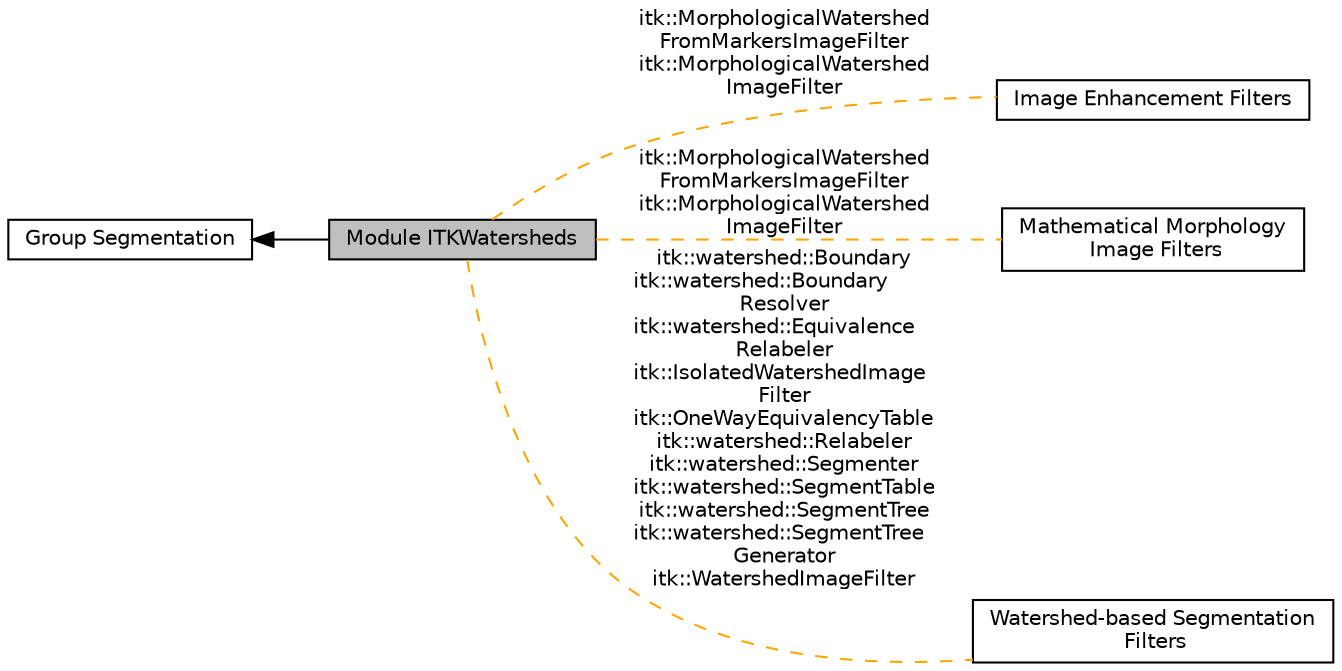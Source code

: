 digraph "Module ITKWatersheds"
{
  edge [fontname="Helvetica",fontsize="10",labelfontname="Helvetica",labelfontsize="10"];
  node [fontname="Helvetica",fontsize="10",shape=box];
  rankdir=LR;
  Node2 [label="Group Segmentation",height=0.2,width=0.4,color="black", fillcolor="white", style="filled",URL="$group__Group-Segmentation.html",tooltip=" "];
  Node1 [label="Module ITKWatersheds",height=0.2,width=0.4,color="black", fillcolor="grey75", style="filled", fontcolor="black",tooltip=" "];
  Node4 [label="Image Enhancement Filters",height=0.2,width=0.4,color="black", fillcolor="white", style="filled",URL="$group__ImageEnhancement.html",tooltip=" "];
  Node5 [label="Mathematical Morphology\l Image Filters",height=0.2,width=0.4,color="black", fillcolor="white", style="filled",URL="$group__MathematicalMorphologyImageFilters.html",tooltip=" "];
  Node3 [label="Watershed-based Segmentation\l Filters",height=0.2,width=0.4,color="black", fillcolor="white", style="filled",URL="$group__WatershedSegmentation.html",tooltip=" "];
  Node2->Node1 [shape=plaintext, dir="back", style="solid"];
  Node1->Node3 [shape=plaintext, label="itk::watershed::Boundary\nitk::watershed::Boundary\lResolver\nitk::watershed::Equivalence\lRelabeler\nitk::IsolatedWatershedImage\lFilter\nitk::OneWayEquivalencyTable\nitk::watershed::Relabeler\nitk::watershed::Segmenter\nitk::watershed::SegmentTable\nitk::watershed::SegmentTree\nitk::watershed::SegmentTree\lGenerator\nitk::WatershedImageFilter", color="orange", dir="none", style="dashed"];
  Node1->Node4 [shape=plaintext, label="itk::MorphologicalWatershed\lFromMarkersImageFilter\nitk::MorphologicalWatershed\lImageFilter", color="orange", dir="none", style="dashed"];
  Node1->Node5 [shape=plaintext, label="itk::MorphologicalWatershed\lFromMarkersImageFilter\nitk::MorphologicalWatershed\lImageFilter", color="orange", dir="none", style="dashed"];
}

